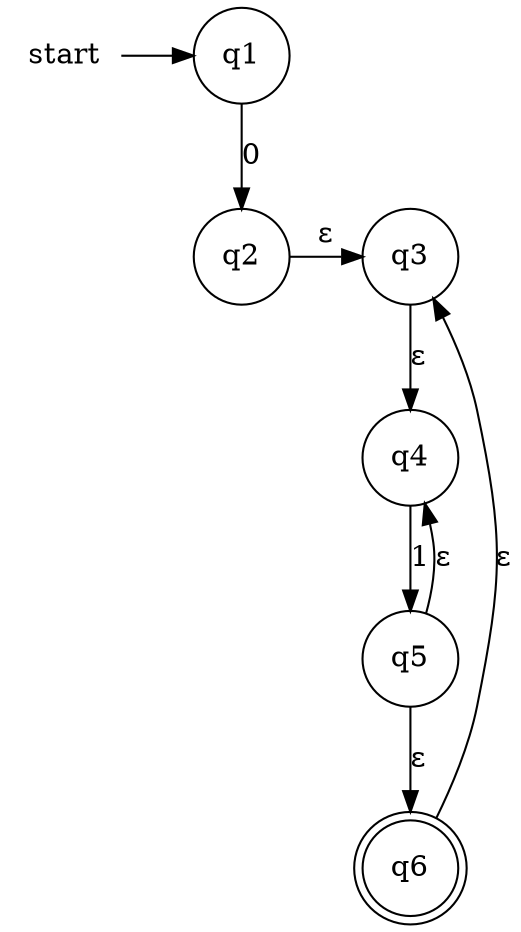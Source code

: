 digraph G {
    0 [label = "start", shape = none];
    node [shape = circle];
    1 [label = "q1"];
    2 [label = "q2"];
    3 [label = "q3"];
    4 [label = "q4"];
    5 [label = "q5"];
    6 [label = "q6", shape = doublecircle];

    {rank = same; 0 -> 1; }
    1 -> 2 [label = "0"];
    {rank = same; 2 -> 3 [label = "&epsilon;"]; }
    4 -> 5 [label = "1"];
    edge [label = "&epsilon;"];
    3 -> 4;
    5 -> 6;
    5 -> 4 [constraint = false];
    6 -> 3 [constraint = false];
}
